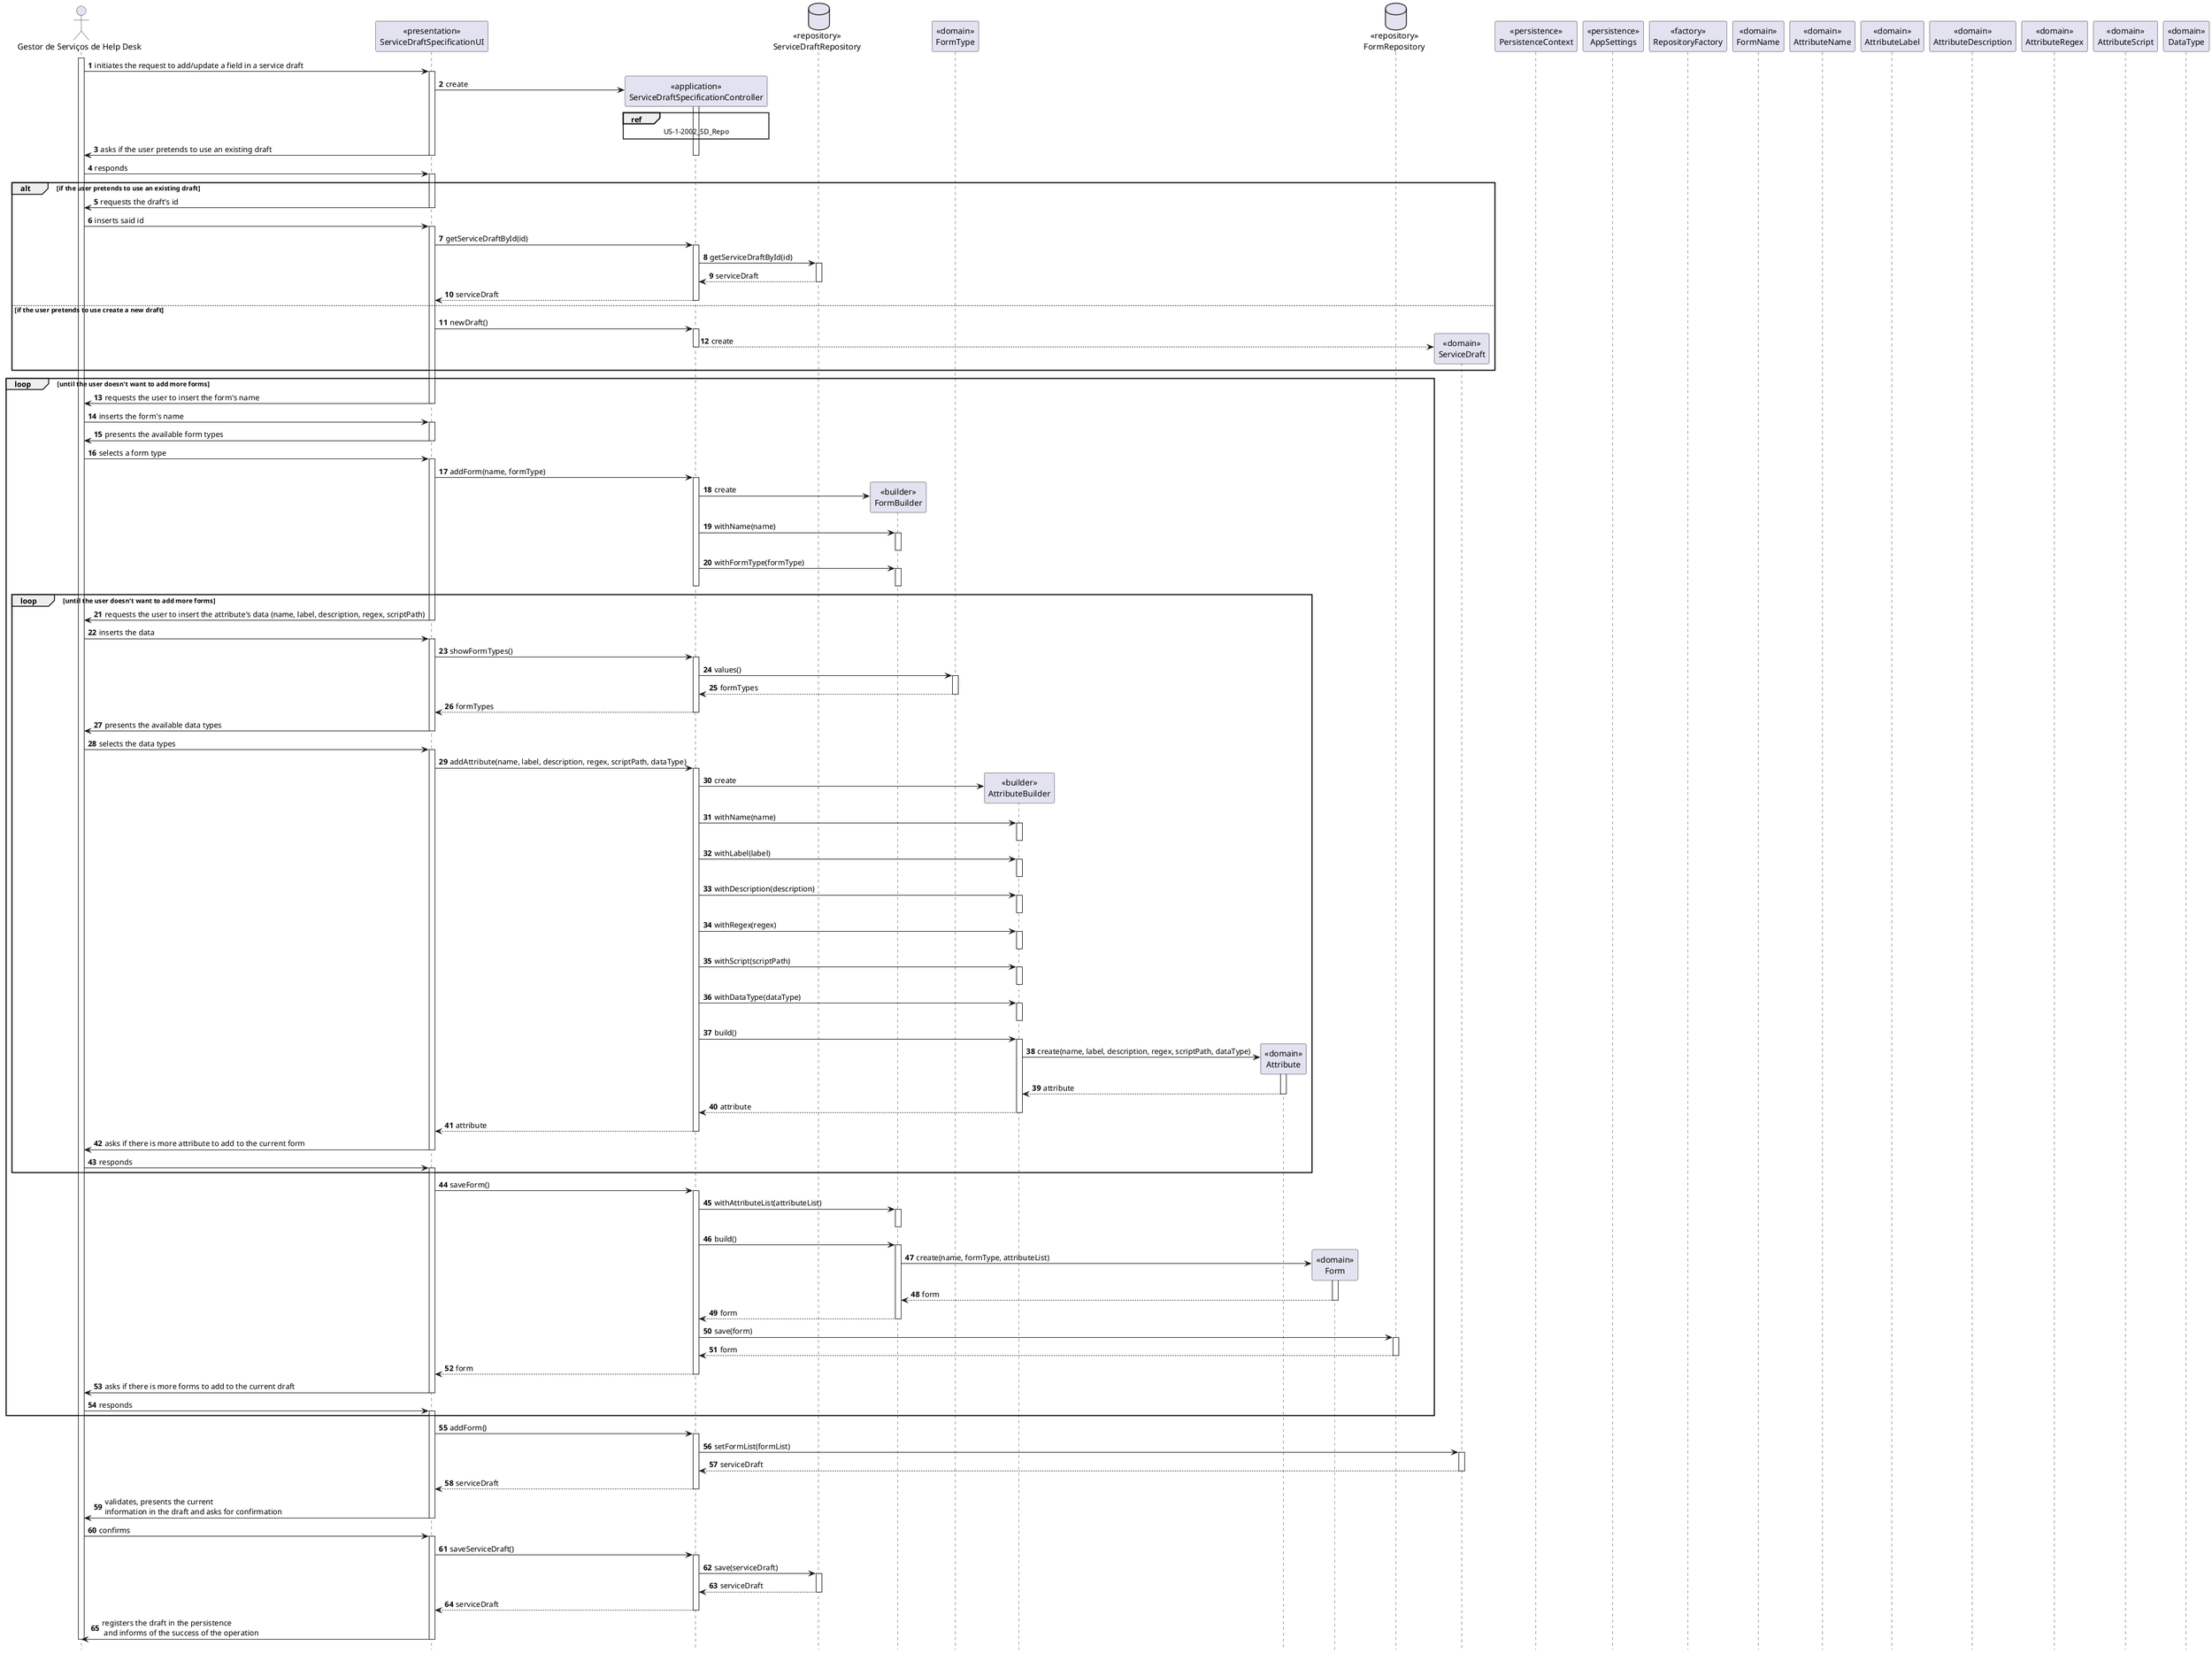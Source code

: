 @startuml
autonumber
hide footbox

actor "Gestor de Serviços de Help Desk" as HSM

participant "<<presentation>>\nServiceDraftSpecificationUI" as UI
participant "<<application>>\nServiceDraftSpecificationController" as CTRL
database "<<repository>>\nServiceDraftRepository" as SR
participant "<<builder>>\nFormBuilder" as FBD
participant "<<domain>>\nFormType" as FT
participant "<<builder>>\nAttributeBuilder" as ABD
participant "<<domain>>\nAttribute" as A
participant "<<domain>>\nForm" as F
database "<<repository>>\nFormRepository" as FR
participant "<<domain>>\nServiceDraft" as S
participant "<<persistence>>\nPersistenceContext" as PC
participant "<<persistence>>\nAppSettings" as AS
participant "<<factory>>\nRepositoryFactory" as RF
participant "<<domain>>\nFormName" as FM
participant "<<domain>>\nAttributeName" as AN
participant "<<domain>>\nAttributeLabel" as AL
participant "<<domain>>\nAttributeDescription" as AD
participant "<<domain>>\nAttributeRegex" as AR
participant "<<domain>>\nAttributeScript" as ASC
participant "<<domain>>\nDataType" as TD

activate HSM

HSM -> UI : initiates the request to add/update a field in a service draft
activate UI

UI -> CTRL** : create
activate CTRL

ref over CTRL
  US-1-2002_SD_Repo
end ref

UI -> HSM : asks if the user pretends to use an existing draft
deactivate CTRL
deactivate UI

HSM -> UI : responds
activate UI

alt if the user pretends to use an existing draft
UI -> HSM : requests the draft's id
deactivate UI

HSM -> UI : inserts said id
activate UI

UI -> CTRL : getServiceDraftById(id)
activate CTRL

CTRL -> SR : getServiceDraftById(id)
activate SR
SR --> CTRL : serviceDraft
deactivate SR

CTRL --> UI : serviceDraft
deactivate CTRL

else if the user pretends to use create a new draft

UI -> CTRL : newDraft()
activate CTRL

CTRL --> S** : create
deactivate CTRL
end

loop until the user doesn't want to add more forms
UI -> HSM : requests the user to insert the form's name
deactivate UI

HSM -> UI : inserts the form's name
activate UI

UI -> HSM : presents the available form types
deactivate UI

HSM -> UI : selects a form type
activate UI

UI -> CTRL : addForm(name, formType)
activate CTRL

CTRL -> FBD** : create
CTRL -> FBD : withName(name)
activate FBD
deactivate FBD

CTRL -> FBD : withFormType(formType)
activate FBD
deactivate FBD
deactivate CTRL

loop until the user doesn't want to add more forms
UI -> HSM : requests the user to insert the attribute's data (name, label, description, regex, scriptPath)
deactivate UI

HSM -> UI : inserts the data
activate UI

UI -> CTRL : showFormTypes()
activate CTRL

CTRL -> FT : values()
activate FT

FT --> CTRL : formTypes
deactivate FT

CTRL --> UI : formTypes
deactivate CTRL

UI -> HSM : presents the available data types
deactivate UI

HSM -> UI : selects the data types
activate UI

UI -> CTRL : addAttribute(name, label, description, regex, scriptPath, dataType)
activate CTRL

CTRL -> ABD** : create
CTRL -> ABD : withName(name)
activate ABD
deactivate ABD

CTRL -> ABD : withLabel(label)
activate ABD
deactivate ABD

CTRL -> ABD : withDescription(description)
activate ABD
deactivate ABD

CTRL -> ABD : withRegex(regex)
activate ABD
deactivate ABD

CTRL -> ABD : withScript(scriptPath)
activate ABD
deactivate ABD

CTRL -> ABD : withDataType(dataType)
activate ABD
deactivate ABD

CTRL -> ABD : build()
activate ABD

ABD -> A** : create(name, label, description, regex, scriptPath, dataType)
activate A

A --> ABD : attribute
deactivate A

ABD --> CTRL : attribute
deactivate ABD

CTRL --> UI : attribute
deactivate CTRL

UI -> HSM : asks if there is more attribute to add to the current form
deactivate UI

HSM -> UI : responds
activate UI
end

UI -> CTRL : saveForm()
activate CTRL

CTRL -> FBD : withAttributeList(attributeList)
activate FBD
deactivate FBD

CTRL -> FBD : build()
activate FBD

FBD -> F** : create(name, formType, attributeList)
activate F

F --> FBD : form
deactivate F

FBD --> CTRL : form
deactivate FBD

CTRL -> FR : save(form)
activate FR
FR --> CTRL : form
deactivate FR

CTRL --> UI : form
deactivate CTRL

UI -> HSM : asks if there is more forms to add to the current draft
deactivate UI

HSM -> UI : responds
activate UI
end

UI -> CTRL : addForm()
activate CTRL

CTRL -> S : setFormList(formList)
activate S

S --> CTRL : serviceDraft
deactivate S

CTRL --> UI : serviceDraft
deactivate CTRL

UI -> HSM : validates, presents the current \ninformation in the draft and asks for confirmation
deactivate UI

HSM -> UI : confirms
activate UI

UI -> CTRL : saveServiceDraft()
activate CTRL

CTRL -> SR : save(serviceDraft)
activate SR
SR --> CTRL : serviceDraft
deactivate SR

CTRL --> UI : serviceDraft
deactivate CTRL

UI -> HSM : registers the draft in the persistence\n and informs of the success of the operation
deactivate UI
deactivate HSM

@enduml
